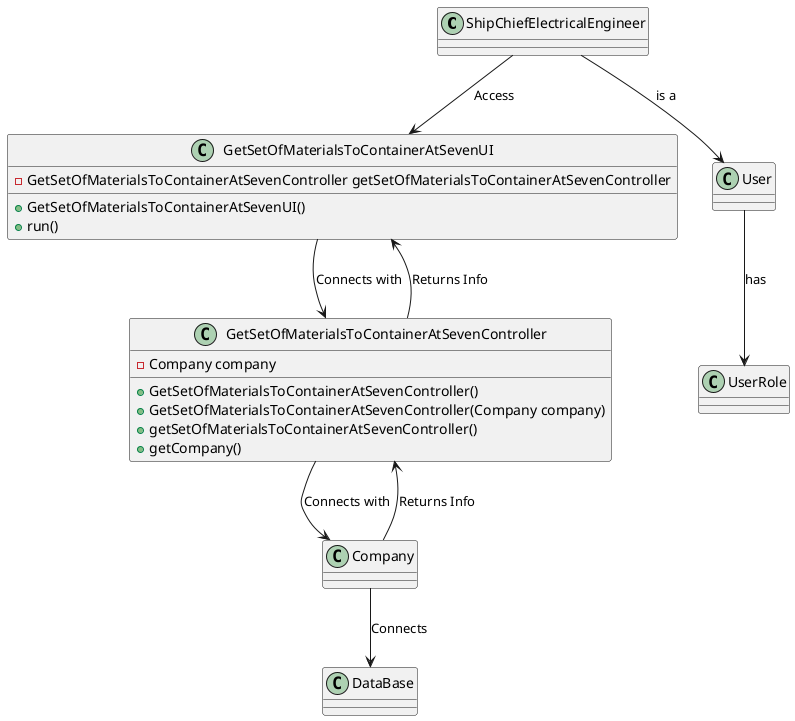 @startuml

class ShipChiefElectricalEngineer{

}

class User{

}

class UserRole{

}

class Company{

}

class GetSetOfMaterialsToContainerAtSevenUI{
    -GetSetOfMaterialsToContainerAtSevenController getSetOfMaterialsToContainerAtSevenController
    +GetSetOfMaterialsToContainerAtSevenUI()
    +run()
}

class GetSetOfMaterialsToContainerAtSevenController{
    -Company company
    +GetSetOfMaterialsToContainerAtSevenController()
    +GetSetOfMaterialsToContainerAtSevenController(Company company)
    +getSetOfMaterialsToContainerAtSevenController()
    +getCompany()
}

ShipChiefElectricalEngineer --> GetSetOfMaterialsToContainerAtSevenUI : Access
GetSetOfMaterialsToContainerAtSevenUI -down-> GetSetOfMaterialsToContainerAtSevenController : Connects with
ShipChiefElectricalEngineer --> User : is a
User --> UserRole : has
GetSetOfMaterialsToContainerAtSevenController -up-> GetSetOfMaterialsToContainerAtSevenUI : Returns Info
GetSetOfMaterialsToContainerAtSevenController --> Company : Connects with
Company --> GetSetOfMaterialsToContainerAtSevenController : Returns Info
Company --> DataBase : Connects

@enduml